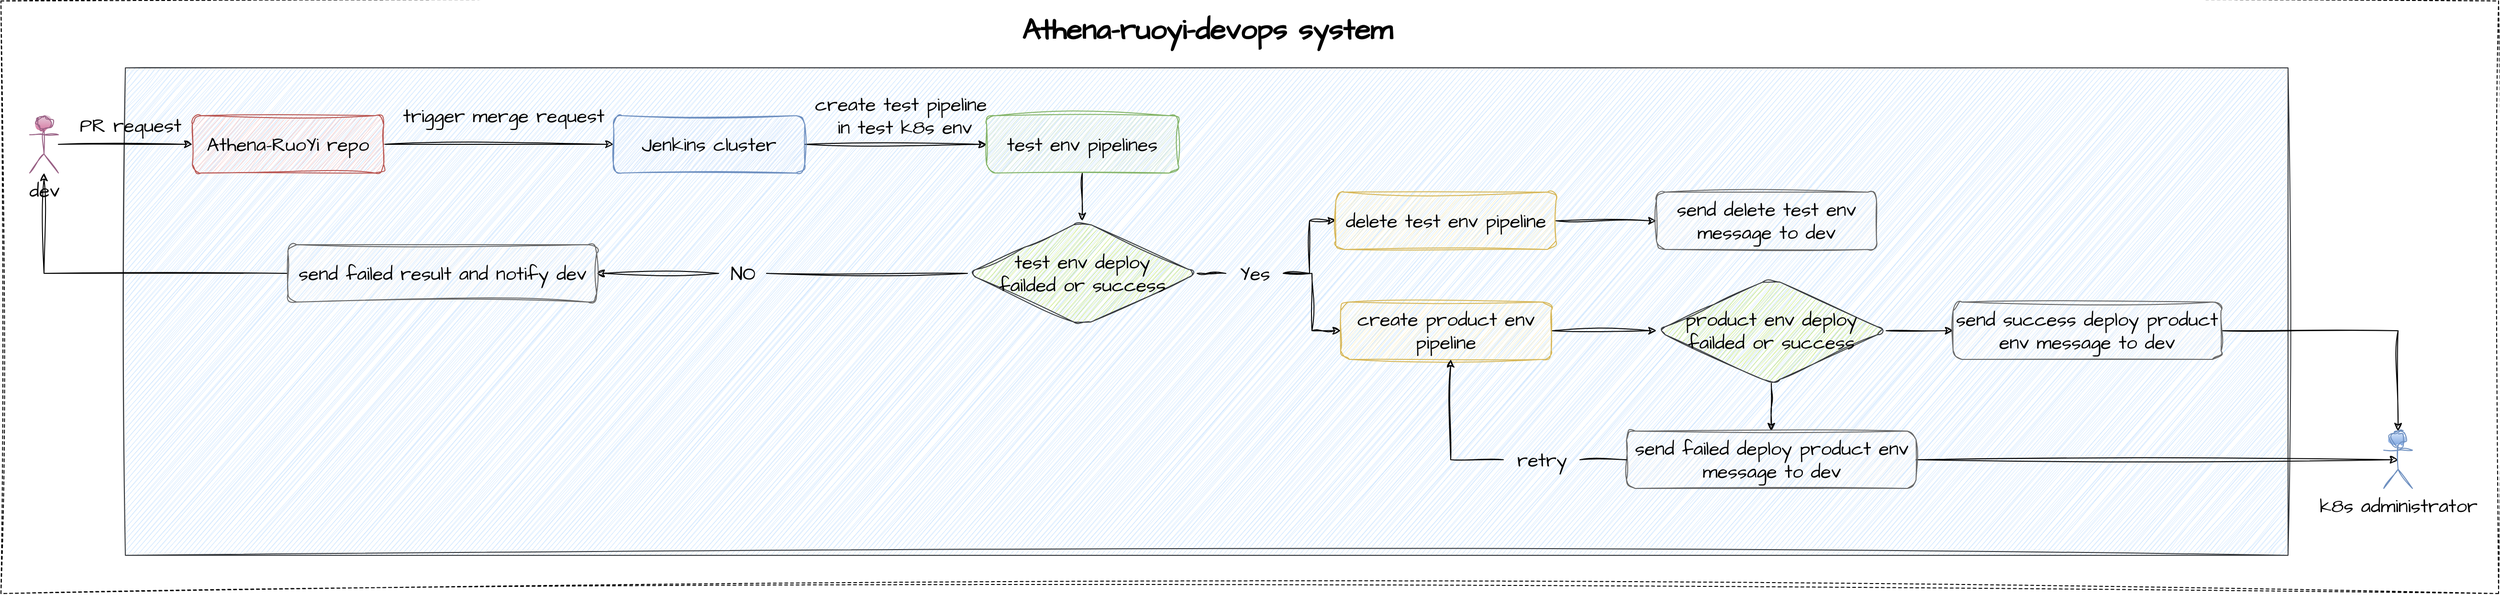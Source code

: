 <mxfile version="20.8.16" type="device"><diagram name="第 1 页" id="O_wX14q2JsCKXdIncE1l"><mxGraphModel dx="3363" dy="1606" grid="1" gridSize="10" guides="1" tooltips="1" connect="1" arrows="1" fold="1" page="0" pageScale="1" pageWidth="827" pageHeight="1169" math="0" shadow="0"><root><mxCell id="0"/><mxCell id="1" parent="0"/><mxCell id="iA1ns8LwenOcvQD4gC64-52" value="" style="rounded=0;whiteSpace=wrap;html=1;sketch=1;hachureGap=4;jiggle=2;curveFitting=1;fontFamily=Architects Daughter;fontSource=https%3A%2F%2Ffonts.googleapis.com%2Fcss%3Ffamily%3DArchitects%2BDaughter;fontSize=30;fontColor=#000000;dashed=1;" vertex="1" parent="1"><mxGeometry x="-150" y="150" width="2610" height="620" as="geometry"/></mxCell><mxCell id="iA1ns8LwenOcvQD4gC64-1" value="" style="rounded=0;whiteSpace=wrap;html=1;sketch=1;curveFitting=1;jiggle=2;fillColor=#cce5ff;strokeColor=#36393d;" vertex="1" parent="1"><mxGeometry x="-20" y="220" width="2260" height="510" as="geometry"/></mxCell><mxCell id="iA1ns8LwenOcvQD4gC64-2" value="Athena-ruoyi-devops system" style="text;html=1;align=center;verticalAlign=middle;resizable=0;points=[];autosize=1;strokeColor=none;fillColor=none;fontSize=30;fontFamily=Architects Daughter;fontStyle=1;fontColor=#000000;" vertex="1" parent="1"><mxGeometry x="905" y="155" width="410" height="50" as="geometry"/></mxCell><mxCell id="iA1ns8LwenOcvQD4gC64-8" value="" style="edgeStyle=orthogonalEdgeStyle;rounded=0;sketch=1;hachureGap=4;jiggle=2;curveFitting=1;orthogonalLoop=1;jettySize=auto;html=1;fontFamily=Architects Daughter;fontSource=https%3A%2F%2Ffonts.googleapis.com%2Fcss%3Ffamily%3DArchitects%2BDaughter;fontSize=16;fontColor=#000000;" edge="1" parent="1" source="iA1ns8LwenOcvQD4gC64-3" target="iA1ns8LwenOcvQD4gC64-7"><mxGeometry relative="1" as="geometry"/></mxCell><mxCell id="iA1ns8LwenOcvQD4gC64-3" value="Athena-RuoYi repo" style="rounded=1;whiteSpace=wrap;html=1;sketch=1;hachureGap=4;jiggle=2;curveFitting=1;fontFamily=Architects Daughter;fontSource=https%3A%2F%2Ffonts.googleapis.com%2Fcss%3Ffamily%3DArchitects%2BDaughter;fontSize=20;fillColor=#f8cecc;strokeColor=#b85450;fontColor=#000000;" vertex="1" parent="1"><mxGeometry x="50" y="270" width="200" height="60" as="geometry"/></mxCell><mxCell id="iA1ns8LwenOcvQD4gC64-5" style="edgeStyle=orthogonalEdgeStyle;rounded=0;sketch=1;hachureGap=4;jiggle=2;curveFitting=1;orthogonalLoop=1;jettySize=auto;html=1;entryX=0;entryY=0.5;entryDx=0;entryDy=0;fontFamily=Architects Daughter;fontSource=https%3A%2F%2Ffonts.googleapis.com%2Fcss%3Ffamily%3DArchitects%2BDaughter;fontSize=16;fontColor=#000000;" edge="1" parent="1" source="iA1ns8LwenOcvQD4gC64-4" target="iA1ns8LwenOcvQD4gC64-3"><mxGeometry relative="1" as="geometry"/></mxCell><mxCell id="iA1ns8LwenOcvQD4gC64-4" value="dev" style="shape=umlActor;verticalLabelPosition=bottom;verticalAlign=top;html=1;outlineConnect=0;sketch=1;hachureGap=4;jiggle=2;curveFitting=1;fontFamily=Architects Daughter;fontSource=https%3A%2F%2Ffonts.googleapis.com%2Fcss%3Ffamily%3DArchitects%2BDaughter;fontSize=20;fillColor=#e6d0de;gradientColor=#d5739d;strokeColor=#996185;" vertex="1" parent="1"><mxGeometry x="-120" y="270" width="30" height="60" as="geometry"/></mxCell><mxCell id="iA1ns8LwenOcvQD4gC64-6" value="PR request" style="text;html=1;align=center;verticalAlign=middle;resizable=0;points=[];autosize=1;strokeColor=none;fillColor=none;fontSize=20;fontFamily=Architects Daughter;fontColor=#000000;" vertex="1" parent="1"><mxGeometry x="-80" y="260" width="130" height="40" as="geometry"/></mxCell><mxCell id="iA1ns8LwenOcvQD4gC64-11" style="edgeStyle=orthogonalEdgeStyle;rounded=0;sketch=1;hachureGap=4;jiggle=2;curveFitting=1;orthogonalLoop=1;jettySize=auto;html=1;entryX=0;entryY=0.5;entryDx=0;entryDy=0;fontFamily=Architects Daughter;fontSource=https%3A%2F%2Ffonts.googleapis.com%2Fcss%3Ffamily%3DArchitects%2BDaughter;fontSize=16;fontColor=#000000;" edge="1" parent="1" source="iA1ns8LwenOcvQD4gC64-7" target="iA1ns8LwenOcvQD4gC64-10"><mxGeometry relative="1" as="geometry"/></mxCell><mxCell id="iA1ns8LwenOcvQD4gC64-7" value="Jenkins cluster" style="rounded=1;whiteSpace=wrap;html=1;sketch=1;hachureGap=4;jiggle=2;curveFitting=1;fontFamily=Architects Daughter;fontSource=https%3A%2F%2Ffonts.googleapis.com%2Fcss%3Ffamily%3DArchitects%2BDaughter;fontSize=20;fillColor=#dae8fc;strokeColor=#6c8ebf;fontColor=#000000;" vertex="1" parent="1"><mxGeometry x="490" y="270" width="200" height="60" as="geometry"/></mxCell><mxCell id="iA1ns8LwenOcvQD4gC64-9" value="trigger merge request" style="text;html=1;align=center;verticalAlign=middle;resizable=0;points=[];autosize=1;strokeColor=none;fillColor=none;fontSize=20;fontFamily=Architects Daughter;fontColor=#000000;" vertex="1" parent="1"><mxGeometry x="260" y="250" width="230" height="40" as="geometry"/></mxCell><mxCell id="iA1ns8LwenOcvQD4gC64-16" value="" style="edgeStyle=orthogonalEdgeStyle;rounded=0;sketch=1;hachureGap=4;jiggle=2;curveFitting=1;orthogonalLoop=1;jettySize=auto;html=1;fontFamily=Architects Daughter;fontSource=https%3A%2F%2Ffonts.googleapis.com%2Fcss%3Ffamily%3DArchitects%2BDaughter;fontSize=16;fontColor=#000000;" edge="1" parent="1" source="iA1ns8LwenOcvQD4gC64-10" target="iA1ns8LwenOcvQD4gC64-15"><mxGeometry relative="1" as="geometry"/></mxCell><mxCell id="iA1ns8LwenOcvQD4gC64-10" value="test env pipelines" style="rounded=1;whiteSpace=wrap;html=1;sketch=1;hachureGap=4;jiggle=2;curveFitting=1;fontFamily=Architects Daughter;fontSource=https%3A%2F%2Ffonts.googleapis.com%2Fcss%3Ffamily%3DArchitects%2BDaughter;fontSize=20;fillColor=#d5e8d4;strokeColor=#82b366;fontColor=#000000;" vertex="1" parent="1"><mxGeometry x="880" y="270" width="200" height="60" as="geometry"/></mxCell><mxCell id="iA1ns8LwenOcvQD4gC64-12" value="create test pipeline&lt;br&gt;&amp;nbsp;in test k8s env" style="text;html=1;align=center;verticalAlign=middle;resizable=0;points=[];autosize=1;strokeColor=none;fillColor=none;fontSize=20;fontFamily=Architects Daughter;fontColor=#000000;" vertex="1" parent="1"><mxGeometry x="690" y="240" width="200" height="60" as="geometry"/></mxCell><mxCell id="iA1ns8LwenOcvQD4gC64-18" value="" style="edgeStyle=orthogonalEdgeStyle;rounded=0;sketch=1;hachureGap=4;jiggle=2;curveFitting=1;orthogonalLoop=1;jettySize=auto;html=1;fontFamily=Architects Daughter;fontSource=https%3A%2F%2Ffonts.googleapis.com%2Fcss%3Ffamily%3DArchitects%2BDaughter;fontSize=16;startArrow=none;entryX=0;entryY=0.5;entryDx=0;entryDy=0;fontColor=#000000;" edge="1" parent="1" source="iA1ns8LwenOcvQD4gC64-24" target="iA1ns8LwenOcvQD4gC64-29"><mxGeometry relative="1" as="geometry"/></mxCell><mxCell id="iA1ns8LwenOcvQD4gC64-15" value="test env&amp;nbsp;deploy &lt;br&gt;failded or success" style="rhombus;whiteSpace=wrap;html=1;fontSize=20;fontFamily=Architects Daughter;rounded=1;sketch=1;hachureGap=4;jiggle=2;curveFitting=1;fontSource=https%3A%2F%2Ffonts.googleapis.com%2Fcss%3Ffamily%3DArchitects%2BDaughter;fillColor=#cdeb8b;strokeColor=#36393d;" vertex="1" parent="1"><mxGeometry x="860" y="380" width="240" height="110" as="geometry"/></mxCell><mxCell id="iA1ns8LwenOcvQD4gC64-27" value="" style="edgeStyle=orthogonalEdgeStyle;rounded=0;sketch=1;hachureGap=4;jiggle=2;curveFitting=1;orthogonalLoop=1;jettySize=auto;html=1;fontFamily=Architects Daughter;fontSource=https%3A%2F%2Ffonts.googleapis.com%2Fcss%3Ffamily%3DArchitects%2BDaughter;fontSize=16;fontColor=#000000;" edge="1" parent="1" source="iA1ns8LwenOcvQD4gC64-17" target="iA1ns8LwenOcvQD4gC64-26"><mxGeometry relative="1" as="geometry"/></mxCell><mxCell id="iA1ns8LwenOcvQD4gC64-17" value="create product env pipeline" style="whiteSpace=wrap;html=1;fontSize=20;fontFamily=Architects Daughter;rounded=1;sketch=1;hachureGap=4;jiggle=2;curveFitting=1;fontSource=https%3A%2F%2Ffonts.googleapis.com%2Fcss%3Ffamily%3DArchitects%2BDaughter;fillColor=#fff2cc;strokeColor=#d6b656;fontColor=#000000;" vertex="1" parent="1"><mxGeometry x="1250" y="465" width="220" height="60" as="geometry"/></mxCell><mxCell id="iA1ns8LwenOcvQD4gC64-23" value="" style="edgeStyle=orthogonalEdgeStyle;rounded=0;sketch=1;hachureGap=4;jiggle=2;curveFitting=1;orthogonalLoop=1;jettySize=auto;html=1;fontFamily=Architects Daughter;fontSource=https%3A%2F%2Ffonts.googleapis.com%2Fcss%3Ffamily%3DArchitects%2BDaughter;fontSize=16;endArrow=none;fontColor=#000000;" edge="1" parent="1" source="iA1ns8LwenOcvQD4gC64-15" target="iA1ns8LwenOcvQD4gC64-22"><mxGeometry relative="1" as="geometry"><mxPoint x="-100" y="350" as="targetPoint"/><mxPoint x="830.0" y="425.0" as="sourcePoint"/></mxGeometry></mxCell><mxCell id="iA1ns8LwenOcvQD4gC64-50" style="edgeStyle=orthogonalEdgeStyle;rounded=0;sketch=1;hachureGap=4;jiggle=2;curveFitting=1;orthogonalLoop=1;jettySize=auto;html=1;fontFamily=Architects Daughter;fontSource=https%3A%2F%2Ffonts.googleapis.com%2Fcss%3Ffamily%3DArchitects%2BDaughter;fontSize=16;fontColor=#000000;" edge="1" parent="1" source="iA1ns8LwenOcvQD4gC64-22" target="iA1ns8LwenOcvQD4gC64-49"><mxGeometry relative="1" as="geometry"/></mxCell><mxCell id="iA1ns8LwenOcvQD4gC64-22" value="NO" style="text;html=1;align=center;verticalAlign=middle;resizable=0;points=[];autosize=1;strokeColor=none;fillColor=none;fontSize=20;fontFamily=Architects Daughter;fontColor=#000000;" vertex="1" parent="1"><mxGeometry x="600" y="415" width="50" height="40" as="geometry"/></mxCell><mxCell id="iA1ns8LwenOcvQD4gC64-25" value="" style="edgeStyle=orthogonalEdgeStyle;rounded=0;sketch=1;hachureGap=4;jiggle=2;curveFitting=1;orthogonalLoop=1;jettySize=auto;html=1;fontFamily=Architects Daughter;fontSource=https%3A%2F%2Ffonts.googleapis.com%2Fcss%3Ffamily%3DArchitects%2BDaughter;fontSize=16;endArrow=none;fontColor=#000000;" edge="1" parent="1" source="iA1ns8LwenOcvQD4gC64-15" target="iA1ns8LwenOcvQD4gC64-24"><mxGeometry relative="1" as="geometry"><mxPoint x="1160" y="425" as="sourcePoint"/><mxPoint x="1350.0" y="425" as="targetPoint"/></mxGeometry></mxCell><mxCell id="iA1ns8LwenOcvQD4gC64-32" style="edgeStyle=orthogonalEdgeStyle;rounded=0;sketch=1;hachureGap=4;jiggle=2;curveFitting=1;orthogonalLoop=1;jettySize=auto;html=1;entryX=0;entryY=0.5;entryDx=0;entryDy=0;fontFamily=Architects Daughter;fontSource=https%3A%2F%2Ffonts.googleapis.com%2Fcss%3Ffamily%3DArchitects%2BDaughter;fontSize=16;fontColor=#000000;" edge="1" parent="1" source="iA1ns8LwenOcvQD4gC64-24" target="iA1ns8LwenOcvQD4gC64-17"><mxGeometry relative="1" as="geometry"/></mxCell><mxCell id="iA1ns8LwenOcvQD4gC64-24" value="Yes" style="text;html=1;align=center;verticalAlign=middle;resizable=0;points=[];autosize=1;strokeColor=none;fillColor=none;fontSize=20;fontFamily=Architects Daughter;fontColor=#000000;" vertex="1" parent="1"><mxGeometry x="1130" y="415" width="60" height="40" as="geometry"/></mxCell><mxCell id="iA1ns8LwenOcvQD4gC64-37" value="" style="edgeStyle=orthogonalEdgeStyle;rounded=0;sketch=1;hachureGap=4;jiggle=2;curveFitting=1;orthogonalLoop=1;jettySize=auto;html=1;fontFamily=Architects Daughter;fontSource=https%3A%2F%2Ffonts.googleapis.com%2Fcss%3Ffamily%3DArchitects%2BDaughter;fontSize=16;fontColor=#000000;" edge="1" parent="1" source="iA1ns8LwenOcvQD4gC64-26" target="iA1ns8LwenOcvQD4gC64-36"><mxGeometry relative="1" as="geometry"/></mxCell><mxCell id="iA1ns8LwenOcvQD4gC64-39" value="" style="edgeStyle=orthogonalEdgeStyle;rounded=0;sketch=1;hachureGap=4;jiggle=2;curveFitting=1;orthogonalLoop=1;jettySize=auto;html=1;fontFamily=Architects Daughter;fontSource=https%3A%2F%2Ffonts.googleapis.com%2Fcss%3Ffamily%3DArchitects%2BDaughter;fontSize=16;fontColor=#000000;" edge="1" parent="1" source="iA1ns8LwenOcvQD4gC64-26" target="iA1ns8LwenOcvQD4gC64-38"><mxGeometry relative="1" as="geometry"/></mxCell><mxCell id="iA1ns8LwenOcvQD4gC64-26" value="product env&amp;nbsp;deploy failded or success" style="rhombus;whiteSpace=wrap;html=1;fontSize=20;fontFamily=Architects Daughter;rounded=1;sketch=1;hachureGap=4;jiggle=2;curveFitting=1;fontSource=https%3A%2F%2Ffonts.googleapis.com%2Fcss%3Ffamily%3DArchitects%2BDaughter;fillColor=#cdeb8b;strokeColor=#36393d;" vertex="1" parent="1"><mxGeometry x="1580" y="440" width="240" height="110" as="geometry"/></mxCell><mxCell id="iA1ns8LwenOcvQD4gC64-35" value="" style="edgeStyle=orthogonalEdgeStyle;rounded=0;sketch=1;hachureGap=4;jiggle=2;curveFitting=1;orthogonalLoop=1;jettySize=auto;html=1;fontFamily=Architects Daughter;fontSource=https%3A%2F%2Ffonts.googleapis.com%2Fcss%3Ffamily%3DArchitects%2BDaughter;fontSize=16;fontColor=#000000;" edge="1" parent="1" source="iA1ns8LwenOcvQD4gC64-29" target="iA1ns8LwenOcvQD4gC64-34"><mxGeometry relative="1" as="geometry"/></mxCell><mxCell id="iA1ns8LwenOcvQD4gC64-29" value="delete test env pipeline" style="whiteSpace=wrap;html=1;fontSize=20;fontFamily=Architects Daughter;rounded=1;sketch=1;hachureGap=4;jiggle=2;curveFitting=1;fontSource=https%3A%2F%2Ffonts.googleapis.com%2Fcss%3Ffamily%3DArchitects%2BDaughter;fillColor=#fff2cc;strokeColor=#d6b656;fontColor=#000000;" vertex="1" parent="1"><mxGeometry x="1245" y="350" width="230" height="60" as="geometry"/></mxCell><mxCell id="iA1ns8LwenOcvQD4gC64-34" value="send delete test env message to dev" style="whiteSpace=wrap;html=1;fontSize=20;fontFamily=Architects Daughter;rounded=1;sketch=1;hachureGap=4;jiggle=2;curveFitting=1;fontSource=https%3A%2F%2Ffonts.googleapis.com%2Fcss%3Ffamily%3DArchitects%2BDaughter;fillColor=#f5f5f5;fontColor=#000000;strokeColor=#666666;" vertex="1" parent="1"><mxGeometry x="1580" y="350" width="230" height="60" as="geometry"/></mxCell><mxCell id="iA1ns8LwenOcvQD4gC64-46" style="edgeStyle=orthogonalEdgeStyle;rounded=0;sketch=1;hachureGap=4;jiggle=2;curveFitting=1;orthogonalLoop=1;jettySize=auto;html=1;fontFamily=Architects Daughter;fontSource=https%3A%2F%2Ffonts.googleapis.com%2Fcss%3Ffamily%3DArchitects%2BDaughter;fontSize=16;fontColor=#000000;" edge="1" parent="1" source="iA1ns8LwenOcvQD4gC64-36" target="iA1ns8LwenOcvQD4gC64-43"><mxGeometry relative="1" as="geometry"/></mxCell><mxCell id="iA1ns8LwenOcvQD4gC64-36" value="send success deploy product env message to dev" style="whiteSpace=wrap;html=1;fontSize=20;fontFamily=Architects Daughter;rounded=1;sketch=1;hachureGap=4;jiggle=2;curveFitting=1;fontSource=https%3A%2F%2Ffonts.googleapis.com%2Fcss%3Ffamily%3DArchitects%2BDaughter;fillColor=#f5f5f5;fontColor=#000000;strokeColor=#666666;" vertex="1" parent="1"><mxGeometry x="1890" y="465" width="280" height="60" as="geometry"/></mxCell><mxCell id="iA1ns8LwenOcvQD4gC64-40" style="edgeStyle=orthogonalEdgeStyle;rounded=0;sketch=1;hachureGap=4;jiggle=2;curveFitting=1;orthogonalLoop=1;jettySize=auto;html=1;fontFamily=Architects Daughter;fontSource=https%3A%2F%2Ffonts.googleapis.com%2Fcss%3Ffamily%3DArchitects%2BDaughter;fontSize=16;startArrow=none;fontColor=#000000;" edge="1" parent="1" source="iA1ns8LwenOcvQD4gC64-41" target="iA1ns8LwenOcvQD4gC64-17"><mxGeometry relative="1" as="geometry"><Array as="points"><mxPoint x="1365" y="630"/></Array></mxGeometry></mxCell><mxCell id="iA1ns8LwenOcvQD4gC64-45" style="edgeStyle=orthogonalEdgeStyle;rounded=0;sketch=1;hachureGap=4;jiggle=2;curveFitting=1;orthogonalLoop=1;jettySize=auto;html=1;entryX=0.5;entryY=0.5;entryDx=0;entryDy=0;entryPerimeter=0;fontFamily=Architects Daughter;fontSource=https%3A%2F%2Ffonts.googleapis.com%2Fcss%3Ffamily%3DArchitects%2BDaughter;fontSize=16;fontColor=#000000;" edge="1" parent="1" source="iA1ns8LwenOcvQD4gC64-38" target="iA1ns8LwenOcvQD4gC64-43"><mxGeometry relative="1" as="geometry"/></mxCell><mxCell id="iA1ns8LwenOcvQD4gC64-38" value="send failed deploy product env message to dev" style="whiteSpace=wrap;html=1;fontSize=20;fontFamily=Architects Daughter;rounded=1;sketch=1;hachureGap=4;jiggle=2;curveFitting=1;fontSource=https%3A%2F%2Ffonts.googleapis.com%2Fcss%3Ffamily%3DArchitects%2BDaughter;fillColor=#f5f5f5;fontColor=#000000;strokeColor=#666666;" vertex="1" parent="1"><mxGeometry x="1548.75" y="600" width="302.5" height="60" as="geometry"/></mxCell><mxCell id="iA1ns8LwenOcvQD4gC64-42" value="" style="edgeStyle=orthogonalEdgeStyle;rounded=0;sketch=1;hachureGap=4;jiggle=2;curveFitting=1;orthogonalLoop=1;jettySize=auto;html=1;fontFamily=Architects Daughter;fontSource=https%3A%2F%2Ffonts.googleapis.com%2Fcss%3Ffamily%3DArchitects%2BDaughter;fontSize=16;endArrow=none;fontColor=#000000;" edge="1" parent="1" source="iA1ns8LwenOcvQD4gC64-38" target="iA1ns8LwenOcvQD4gC64-41"><mxGeometry relative="1" as="geometry"><mxPoint x="1548.75" y="630" as="sourcePoint"/><mxPoint x="1365.059" y="525" as="targetPoint"/></mxGeometry></mxCell><mxCell id="iA1ns8LwenOcvQD4gC64-41" value="retry" style="text;html=1;align=center;verticalAlign=middle;resizable=0;points=[];autosize=1;strokeColor=none;fillColor=none;fontSize=20;fontFamily=Architects Daughter;fontColor=#000000;" vertex="1" parent="1"><mxGeometry x="1420" y="610" width="80" height="40" as="geometry"/></mxCell><mxCell id="iA1ns8LwenOcvQD4gC64-43" value="k8s administrator" style="shape=umlActor;verticalLabelPosition=bottom;verticalAlign=top;html=1;outlineConnect=0;sketch=1;hachureGap=4;jiggle=2;curveFitting=1;fontFamily=Architects Daughter;fontSource=https%3A%2F%2Ffonts.googleapis.com%2Fcss%3Ffamily%3DArchitects%2BDaughter;fontSize=20;fillColor=#dae8fc;gradientColor=#7ea6e0;strokeColor=#6c8ebf;" vertex="1" parent="1"><mxGeometry x="2340" y="600" width="30" height="60" as="geometry"/></mxCell><mxCell id="iA1ns8LwenOcvQD4gC64-51" style="edgeStyle=orthogonalEdgeStyle;rounded=0;sketch=1;hachureGap=4;jiggle=2;curveFitting=1;orthogonalLoop=1;jettySize=auto;html=1;fontFamily=Architects Daughter;fontSource=https%3A%2F%2Ffonts.googleapis.com%2Fcss%3Ffamily%3DArchitects%2BDaughter;fontSize=16;fontColor=#000000;" edge="1" parent="1" source="iA1ns8LwenOcvQD4gC64-49" target="iA1ns8LwenOcvQD4gC64-4"><mxGeometry relative="1" as="geometry"/></mxCell><mxCell id="iA1ns8LwenOcvQD4gC64-49" value="send failed result and notify dev" style="whiteSpace=wrap;html=1;fontSize=20;fontFamily=Architects Daughter;rounded=1;sketch=1;hachureGap=4;jiggle=2;curveFitting=1;fontSource=https%3A%2F%2Ffonts.googleapis.com%2Fcss%3Ffamily%3DArchitects%2BDaughter;fillColor=#f5f5f5;fontColor=#000000;strokeColor=#666666;" vertex="1" parent="1"><mxGeometry x="150" y="405" width="322.5" height="60" as="geometry"/></mxCell></root></mxGraphModel></diagram></mxfile>
